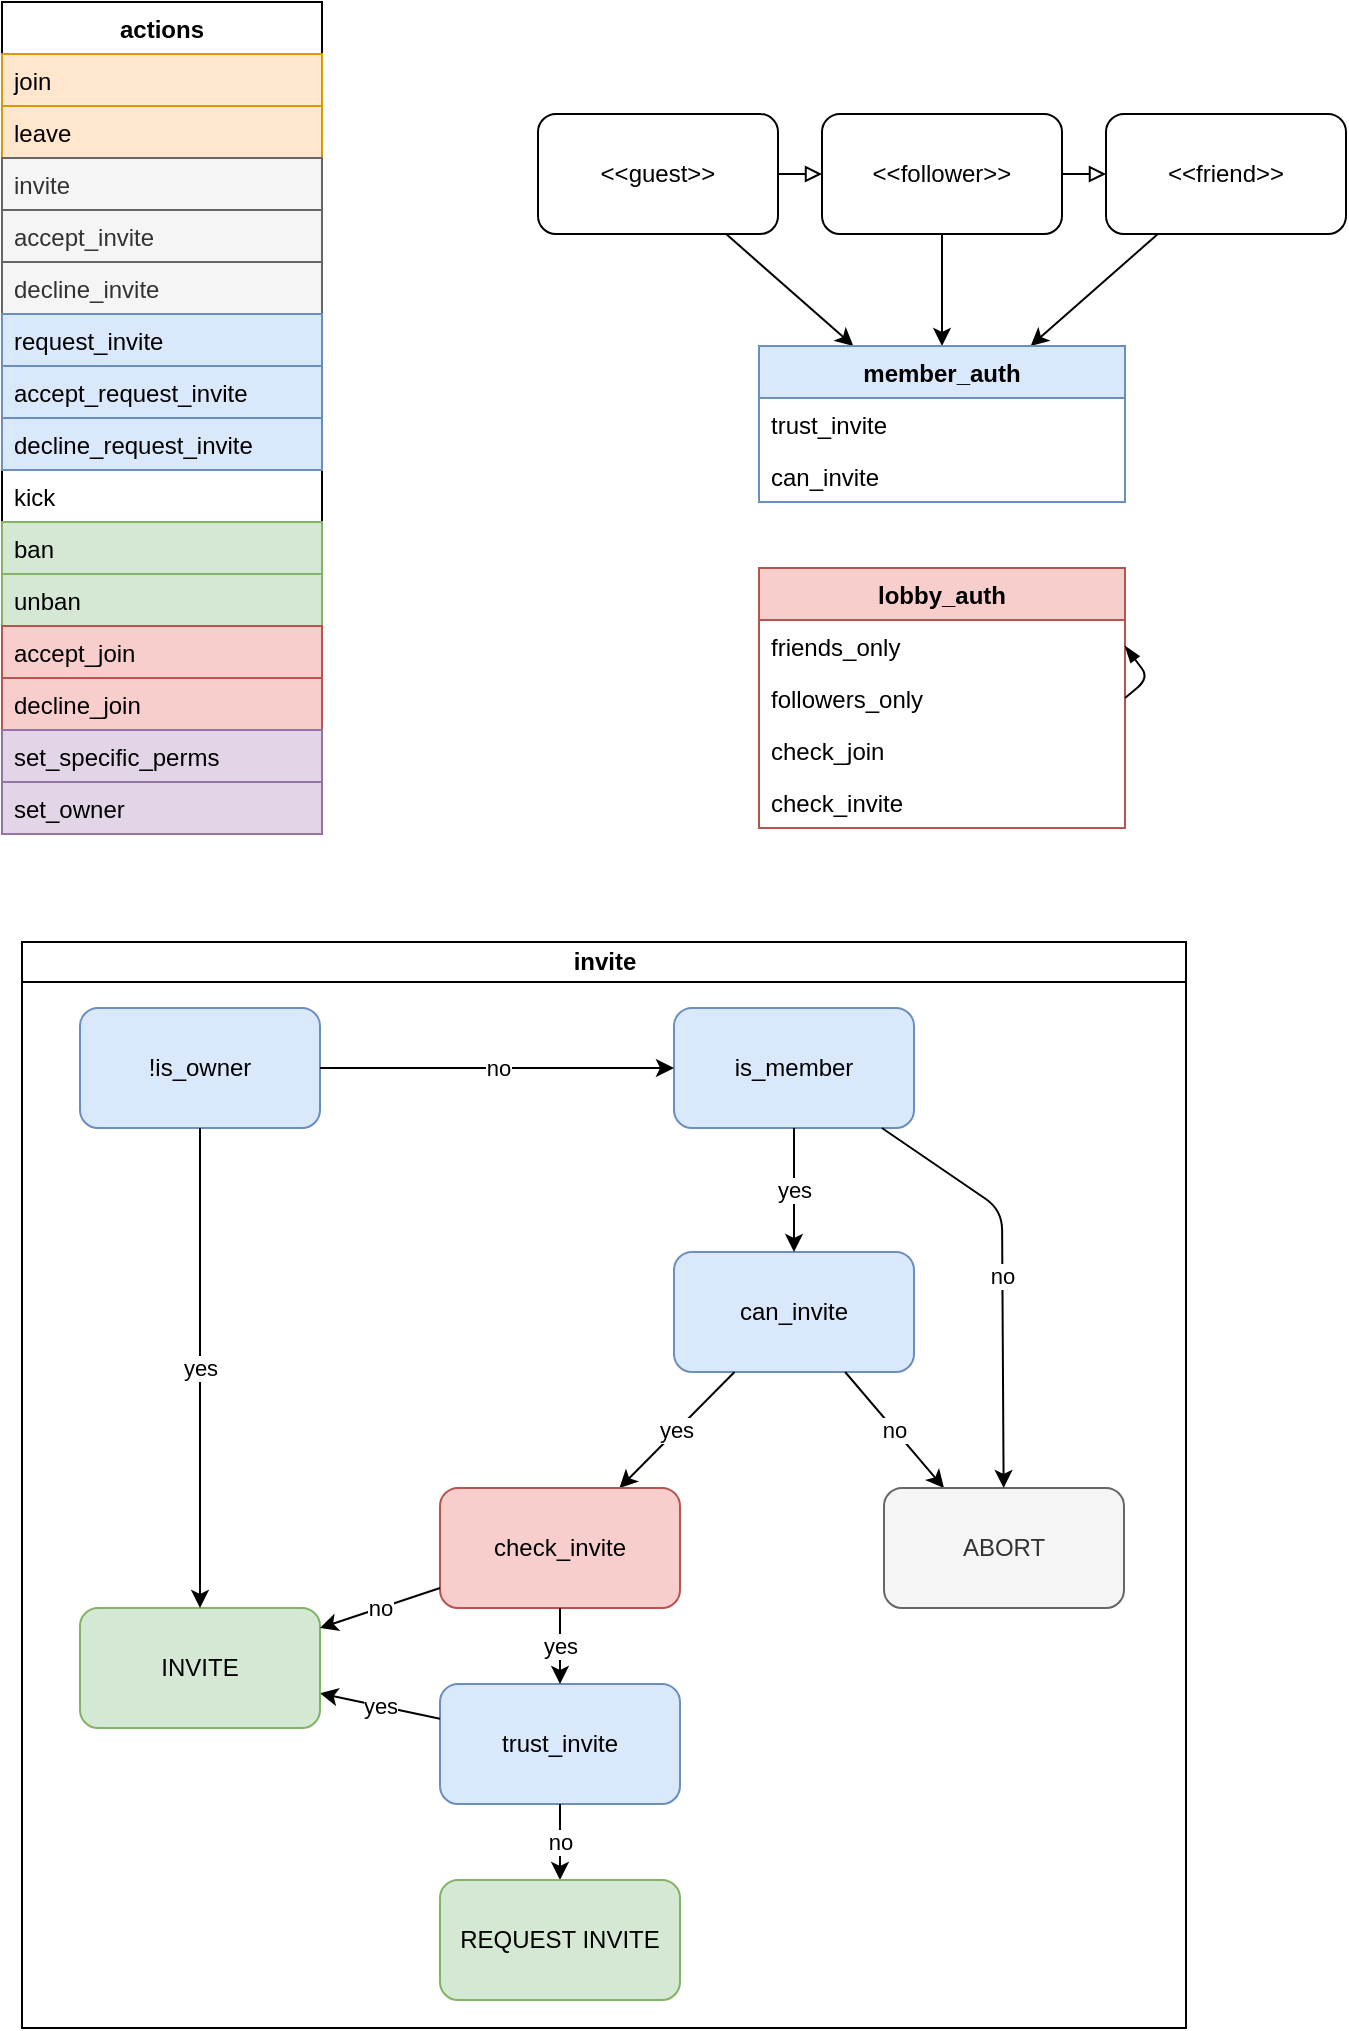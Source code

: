<mxfile version="12.9.13" type="device"><diagram id="odDYBLWX8v9IzZ_abZ4O" name="Page-1"><mxGraphModel dx="1410" dy="219" grid="0" gridSize="10" guides="1" tooltips="1" connect="1" arrows="1" fold="1" page="0" pageScale="1" pageWidth="827" pageHeight="1169" math="0" shadow="0"><root><mxCell id="0"/><mxCell id="1" parent="0"/><mxCell id="bFG_KY-hGPT-Gh9ULzPn-27" value="&amp;lt;&amp;lt;guest&amp;gt;&amp;gt;" style="rounded=1;whiteSpace=wrap;html=1;" parent="1" vertex="1"><mxGeometry x="1" y="530" width="120" height="60" as="geometry"/></mxCell><mxCell id="bFG_KY-hGPT-Gh9ULzPn-28" value="&amp;lt;&amp;lt;follower&amp;gt;&amp;gt;" style="rounded=1;whiteSpace=wrap;html=1;" parent="1" vertex="1"><mxGeometry x="143" y="530" width="120" height="60" as="geometry"/></mxCell><mxCell id="bFG_KY-hGPT-Gh9ULzPn-29" value="&amp;lt;&amp;lt;friend&amp;gt;&amp;gt;" style="rounded=1;whiteSpace=wrap;html=1;" parent="1" vertex="1"><mxGeometry x="285" y="530" width="120" height="60" as="geometry"/></mxCell><mxCell id="bFG_KY-hGPT-Gh9ULzPn-30" value="" style="endArrow=classic;html=1;" parent="1" source="bFG_KY-hGPT-Gh9ULzPn-27" target="EuxPJ1tlGM-MT0Ld6GmY-16" edge="1"><mxGeometry width="50" height="50" relative="1" as="geometry"><mxPoint x="-108" y="549" as="sourcePoint"/><mxPoint x="108" y="635.571" as="targetPoint"/></mxGeometry></mxCell><mxCell id="bFG_KY-hGPT-Gh9ULzPn-31" value="" style="endArrow=classic;html=1;" parent="1" source="bFG_KY-hGPT-Gh9ULzPn-28" target="EuxPJ1tlGM-MT0Ld6GmY-16" edge="1"><mxGeometry width="50" height="50" relative="1" as="geometry"><mxPoint x="23.538" y="514" as="sourcePoint"/><mxPoint x="188" y="604" as="targetPoint"/></mxGeometry></mxCell><mxCell id="bFG_KY-hGPT-Gh9ULzPn-32" value="" style="endArrow=classic;html=1;" parent="1" source="bFG_KY-hGPT-Gh9ULzPn-29" target="EuxPJ1tlGM-MT0Ld6GmY-16" edge="1"><mxGeometry width="50" height="50" relative="1" as="geometry"><mxPoint x="198" y="514" as="sourcePoint"/><mxPoint x="268" y="634.423" as="targetPoint"/></mxGeometry></mxCell><mxCell id="OXByqmJLkaGgMmOQkuPu-1" value="" style="endArrow=block;html=1;endFill=0;" parent="1" source="bFG_KY-hGPT-Gh9ULzPn-27" target="bFG_KY-hGPT-Gh9ULzPn-28" edge="1"><mxGeometry width="50" height="50" relative="1" as="geometry"><mxPoint x="128" y="505" as="sourcePoint"/><mxPoint x="122" y="475" as="targetPoint"/></mxGeometry></mxCell><mxCell id="OXByqmJLkaGgMmOQkuPu-2" value="" style="endArrow=block;html=1;endFill=0;" parent="1" source="bFG_KY-hGPT-Gh9ULzPn-28" target="bFG_KY-hGPT-Gh9ULzPn-29" edge="1"><mxGeometry width="50" height="50" relative="1" as="geometry"><mxPoint x="247" y="474" as="sourcePoint"/><mxPoint x="131" y="570" as="targetPoint"/></mxGeometry></mxCell><mxCell id="EuxPJ1tlGM-MT0Ld6GmY-24" value="actions" style="swimlane;fontStyle=1;align=center;verticalAlign=top;childLayout=stackLayout;horizontal=1;startSize=26;horizontalStack=0;resizeParent=1;resizeParentMax=0;resizeLast=0;collapsible=1;marginBottom=0;" parent="1" vertex="1"><mxGeometry x="-267" y="474" width="160" height="416" as="geometry"/></mxCell><mxCell id="EuxPJ1tlGM-MT0Ld6GmY-25" value="join" style="text;strokeColor=#d79b00;fillColor=#ffe6cc;align=left;verticalAlign=top;spacingLeft=4;spacingRight=4;overflow=hidden;rotatable=0;points=[[0,0.5],[1,0.5]];portConstraint=eastwest;" parent="EuxPJ1tlGM-MT0Ld6GmY-24" vertex="1"><mxGeometry y="26" width="160" height="26" as="geometry"/></mxCell><mxCell id="EuxPJ1tlGM-MT0Ld6GmY-26" value="leave" style="text;strokeColor=#d79b00;fillColor=#ffe6cc;align=left;verticalAlign=top;spacingLeft=4;spacingRight=4;overflow=hidden;rotatable=0;points=[[0,0.5],[1,0.5]];portConstraint=eastwest;" parent="EuxPJ1tlGM-MT0Ld6GmY-24" vertex="1"><mxGeometry y="52" width="160" height="26" as="geometry"/></mxCell><mxCell id="EuxPJ1tlGM-MT0Ld6GmY-27" value="invite" style="text;strokeColor=#666666;fillColor=#f5f5f5;align=left;verticalAlign=top;spacingLeft=4;spacingRight=4;overflow=hidden;rotatable=0;points=[[0,0.5],[1,0.5]];portConstraint=eastwest;fontColor=#333333;" parent="EuxPJ1tlGM-MT0Ld6GmY-24" vertex="1"><mxGeometry y="78" width="160" height="26" as="geometry"/></mxCell><mxCell id="EuxPJ1tlGM-MT0Ld6GmY-28" value="accept_invite" style="text;strokeColor=#666666;fillColor=#f5f5f5;align=left;verticalAlign=top;spacingLeft=4;spacingRight=4;overflow=hidden;rotatable=0;points=[[0,0.5],[1,0.5]];portConstraint=eastwest;fontColor=#333333;" parent="EuxPJ1tlGM-MT0Ld6GmY-24" vertex="1"><mxGeometry y="104" width="160" height="26" as="geometry"/></mxCell><mxCell id="EuxPJ1tlGM-MT0Ld6GmY-29" value="decline_invite" style="text;strokeColor=#666666;fillColor=#f5f5f5;align=left;verticalAlign=top;spacingLeft=4;spacingRight=4;overflow=hidden;rotatable=0;points=[[0,0.5],[1,0.5]];portConstraint=eastwest;fontColor=#333333;" parent="EuxPJ1tlGM-MT0Ld6GmY-24" vertex="1"><mxGeometry y="130" width="160" height="26" as="geometry"/></mxCell><mxCell id="94M2oyKm3MmtjniDAz3T-18" value="request_invite" style="text;strokeColor=#6c8ebf;fillColor=#dae8fc;align=left;verticalAlign=top;spacingLeft=4;spacingRight=4;overflow=hidden;rotatable=0;points=[[0,0.5],[1,0.5]];portConstraint=eastwest;" vertex="1" parent="EuxPJ1tlGM-MT0Ld6GmY-24"><mxGeometry y="156" width="160" height="26" as="geometry"/></mxCell><mxCell id="94M2oyKm3MmtjniDAz3T-19" value="accept_request_invite" style="text;strokeColor=#6c8ebf;fillColor=#dae8fc;align=left;verticalAlign=top;spacingLeft=4;spacingRight=4;overflow=hidden;rotatable=0;points=[[0,0.5],[1,0.5]];portConstraint=eastwest;" vertex="1" parent="EuxPJ1tlGM-MT0Ld6GmY-24"><mxGeometry y="182" width="160" height="26" as="geometry"/></mxCell><mxCell id="94M2oyKm3MmtjniDAz3T-20" value="decline_request_invite" style="text;strokeColor=#6c8ebf;fillColor=#dae8fc;align=left;verticalAlign=top;spacingLeft=4;spacingRight=4;overflow=hidden;rotatable=0;points=[[0,0.5],[1,0.5]];portConstraint=eastwest;" vertex="1" parent="EuxPJ1tlGM-MT0Ld6GmY-24"><mxGeometry y="208" width="160" height="26" as="geometry"/></mxCell><mxCell id="EuxPJ1tlGM-MT0Ld6GmY-30" value="kick" style="text;strokeColor=none;fillColor=none;align=left;verticalAlign=top;spacingLeft=4;spacingRight=4;overflow=hidden;rotatable=0;points=[[0,0.5],[1,0.5]];portConstraint=eastwest;" parent="EuxPJ1tlGM-MT0Ld6GmY-24" vertex="1"><mxGeometry y="234" width="160" height="26" as="geometry"/></mxCell><mxCell id="EuxPJ1tlGM-MT0Ld6GmY-31" value="ban" style="text;strokeColor=#82b366;fillColor=#d5e8d4;align=left;verticalAlign=top;spacingLeft=4;spacingRight=4;overflow=hidden;rotatable=0;points=[[0,0.5],[1,0.5]];portConstraint=eastwest;" parent="EuxPJ1tlGM-MT0Ld6GmY-24" vertex="1"><mxGeometry y="260" width="160" height="26" as="geometry"/></mxCell><mxCell id="EuxPJ1tlGM-MT0Ld6GmY-32" value="unban" style="text;strokeColor=#82b366;fillColor=#d5e8d4;align=left;verticalAlign=top;spacingLeft=4;spacingRight=4;overflow=hidden;rotatable=0;points=[[0,0.5],[1,0.5]];portConstraint=eastwest;" parent="EuxPJ1tlGM-MT0Ld6GmY-24" vertex="1"><mxGeometry y="286" width="160" height="26" as="geometry"/></mxCell><mxCell id="EuxPJ1tlGM-MT0Ld6GmY-33" value="accept_join" style="text;strokeColor=#b85450;fillColor=#f8cecc;align=left;verticalAlign=top;spacingLeft=4;spacingRight=4;overflow=hidden;rotatable=0;points=[[0,0.5],[1,0.5]];portConstraint=eastwest;" parent="EuxPJ1tlGM-MT0Ld6GmY-24" vertex="1"><mxGeometry y="312" width="160" height="26" as="geometry"/></mxCell><mxCell id="EuxPJ1tlGM-MT0Ld6GmY-34" value="decline_join" style="text;strokeColor=#b85450;fillColor=#f8cecc;align=left;verticalAlign=top;spacingLeft=4;spacingRight=4;overflow=hidden;rotatable=0;points=[[0,0.5],[1,0.5]];portConstraint=eastwest;" parent="EuxPJ1tlGM-MT0Ld6GmY-24" vertex="1"><mxGeometry y="338" width="160" height="26" as="geometry"/></mxCell><mxCell id="94M2oyKm3MmtjniDAz3T-15" value="set_specific_perms" style="text;strokeColor=#9673a6;fillColor=#e1d5e7;align=left;verticalAlign=top;spacingLeft=4;spacingRight=4;overflow=hidden;rotatable=0;points=[[0,0.5],[1,0.5]];portConstraint=eastwest;" vertex="1" parent="EuxPJ1tlGM-MT0Ld6GmY-24"><mxGeometry y="364" width="160" height="26" as="geometry"/></mxCell><mxCell id="94M2oyKm3MmtjniDAz3T-21" value="set_owner" style="text;strokeColor=#9673a6;fillColor=#e1d5e7;align=left;verticalAlign=top;spacingLeft=4;spacingRight=4;overflow=hidden;rotatable=0;points=[[0,0.5],[1,0.5]];portConstraint=eastwest;" vertex="1" parent="EuxPJ1tlGM-MT0Ld6GmY-24"><mxGeometry y="390" width="160" height="26" as="geometry"/></mxCell><mxCell id="EuxPJ1tlGM-MT0Ld6GmY-16" value="member_auth" style="swimlane;fontStyle=1;align=center;verticalAlign=top;childLayout=stackLayout;horizontal=1;startSize=26;horizontalStack=0;resizeParent=1;resizeParentMax=0;resizeLast=0;collapsible=1;marginBottom=0;fillColor=#dae8fc;strokeColor=#6c8ebf;" parent="1" vertex="1"><mxGeometry x="111.5" y="646" width="183" height="78" as="geometry"/></mxCell><mxCell id="EuxPJ1tlGM-MT0Ld6GmY-19" value="" style="edgeStyle=none;rounded=1;orthogonalLoop=1;jettySize=auto;html=1;endArrow=blockThin;endFill=1;" parent="EuxPJ1tlGM-MT0Ld6GmY-16" edge="1"><mxGeometry relative="1" as="geometry"><mxPoint x="91.5" y="52" as="sourcePoint"/><mxPoint x="91.5" y="52" as="targetPoint"/></mxGeometry></mxCell><mxCell id="EuxPJ1tlGM-MT0Ld6GmY-23" value="trust_invite" style="text;strokeColor=none;fillColor=none;align=left;verticalAlign=top;spacingLeft=4;spacingRight=4;overflow=hidden;rotatable=0;points=[[0,0.5],[1,0.5]];portConstraint=eastwest;" parent="EuxPJ1tlGM-MT0Ld6GmY-16" vertex="1"><mxGeometry y="26" width="183" height="26" as="geometry"/></mxCell><mxCell id="fmVR1TH9wBBCXYurhyVc-1" value="can_invite" style="text;strokeColor=none;fillColor=none;align=left;verticalAlign=top;spacingLeft=4;spacingRight=4;overflow=hidden;rotatable=0;points=[[0,0.5],[1,0.5]];portConstraint=eastwest;" parent="EuxPJ1tlGM-MT0Ld6GmY-16" vertex="1"><mxGeometry y="52" width="183" height="26" as="geometry"/></mxCell><mxCell id="HrsVtSaJy5qnkHQuRTk--31" value="lobby_auth" style="swimlane;fontStyle=1;align=center;verticalAlign=top;childLayout=stackLayout;horizontal=1;startSize=26;horizontalStack=0;resizeParent=1;resizeParentMax=0;resizeLast=0;collapsible=1;marginBottom=0;fillColor=#f8cecc;strokeColor=#b85450;" parent="1" vertex="1"><mxGeometry x="111.5" y="757" width="183" height="130" as="geometry"/></mxCell><mxCell id="HrsVtSaJy5qnkHQuRTk--32" style="rounded=1;orthogonalLoop=1;jettySize=auto;html=1;exitX=1;exitY=0.5;exitDx=0;exitDy=0;entryX=1;entryY=0.5;entryDx=0;entryDy=0;endArrow=none;endFill=0;startArrow=blockThin;startFill=1;" parent="HrsVtSaJy5qnkHQuRTk--31" source="HrsVtSaJy5qnkHQuRTk--33" target="HrsVtSaJy5qnkHQuRTk--35" edge="1"><mxGeometry relative="1" as="geometry"><Array as="points"><mxPoint x="195" y="55"/></Array></mxGeometry></mxCell><mxCell id="HrsVtSaJy5qnkHQuRTk--33" value="friends_only" style="text;strokeColor=none;fillColor=none;align=left;verticalAlign=top;spacingLeft=4;spacingRight=4;overflow=hidden;rotatable=0;points=[[0,0.5],[1,0.5]];portConstraint=eastwest;" parent="HrsVtSaJy5qnkHQuRTk--31" vertex="1"><mxGeometry y="26" width="183" height="26" as="geometry"/></mxCell><mxCell id="HrsVtSaJy5qnkHQuRTk--34" value="" style="edgeStyle=none;rounded=1;orthogonalLoop=1;jettySize=auto;html=1;endArrow=blockThin;endFill=1;" parent="HrsVtSaJy5qnkHQuRTk--31" source="HrsVtSaJy5qnkHQuRTk--35" target="HrsVtSaJy5qnkHQuRTk--36" edge="1"><mxGeometry relative="1" as="geometry"/></mxCell><mxCell id="HrsVtSaJy5qnkHQuRTk--35" value="followers_only" style="text;strokeColor=none;fillColor=none;align=left;verticalAlign=top;spacingLeft=4;spacingRight=4;overflow=hidden;rotatable=0;points=[[0,0.5],[1,0.5]];portConstraint=eastwest;" parent="HrsVtSaJy5qnkHQuRTk--31" vertex="1"><mxGeometry y="52" width="183" height="26" as="geometry"/></mxCell><mxCell id="HrsVtSaJy5qnkHQuRTk--36" value="check_join" style="text;strokeColor=none;fillColor=none;align=left;verticalAlign=top;spacingLeft=4;spacingRight=4;overflow=hidden;rotatable=0;points=[[0,0.5],[1,0.5]];portConstraint=eastwest;" parent="HrsVtSaJy5qnkHQuRTk--31" vertex="1"><mxGeometry y="78" width="183" height="26" as="geometry"/></mxCell><mxCell id="peSvNKoVlFnEPIyV3YPy-1" value="check_invite" style="text;strokeColor=none;fillColor=none;align=left;verticalAlign=top;spacingLeft=4;spacingRight=4;overflow=hidden;rotatable=0;points=[[0,0.5],[1,0.5]];portConstraint=eastwest;" parent="HrsVtSaJy5qnkHQuRTk--31" vertex="1"><mxGeometry y="104" width="183" height="26" as="geometry"/></mxCell><mxCell id="94M2oyKm3MmtjniDAz3T-1" value="invite" style="swimlane;html=1;startSize=20;horizontal=1;containerType=tree;" vertex="1" parent="1"><mxGeometry x="-257" y="944" width="582" height="543" as="geometry"/></mxCell><mxCell id="bFG_KY-hGPT-Gh9ULzPn-4" value="can_invite" style="rounded=1;whiteSpace=wrap;html=1;fillColor=#dae8fc;strokeColor=#6c8ebf;" parent="94M2oyKm3MmtjniDAz3T-1" vertex="1"><mxGeometry x="326" y="155" width="120" height="60" as="geometry"/></mxCell><mxCell id="bFG_KY-hGPT-Gh9ULzPn-5" value="no" style="endArrow=classic;html=1;entryX=0.25;entryY=0;entryDx=0;entryDy=0;" parent="94M2oyKm3MmtjniDAz3T-1" source="bFG_KY-hGPT-Gh9ULzPn-4" target="bFG_KY-hGPT-Gh9ULzPn-8" edge="1"><mxGeometry width="50" height="50" relative="1" as="geometry"><mxPoint x="516" y="342" as="sourcePoint"/><mxPoint x="443" y="361" as="targetPoint"/></mxGeometry></mxCell><mxCell id="bFG_KY-hGPT-Gh9ULzPn-6" value="yes" style="endArrow=classic;html=1;" parent="94M2oyKm3MmtjniDAz3T-1" source="bFG_KY-hGPT-Gh9ULzPn-4" target="bFG_KY-hGPT-Gh9ULzPn-24" edge="1"><mxGeometry width="50" height="50" relative="1" as="geometry"><mxPoint x="99" y="356" as="sourcePoint"/><mxPoint x="315" y="286" as="targetPoint"/></mxGeometry></mxCell><mxCell id="bFG_KY-hGPT-Gh9ULzPn-8" value="ABORT" style="rounded=1;whiteSpace=wrap;html=1;fillColor=#f5f5f5;strokeColor=#666666;fontColor=#333333;" parent="94M2oyKm3MmtjniDAz3T-1" vertex="1"><mxGeometry x="431" y="273" width="120" height="60" as="geometry"/></mxCell><mxCell id="bFG_KY-hGPT-Gh9ULzPn-11" value="trust_invite" style="rounded=1;whiteSpace=wrap;html=1;fillColor=#dae8fc;strokeColor=#6c8ebf;" parent="94M2oyKm3MmtjniDAz3T-1" vertex="1"><mxGeometry x="209" y="371" width="120" height="60" as="geometry"/></mxCell><mxCell id="bFG_KY-hGPT-Gh9ULzPn-12" value="no" style="endArrow=classic;html=1;" parent="94M2oyKm3MmtjniDAz3T-1" source="bFG_KY-hGPT-Gh9ULzPn-11" target="bFG_KY-hGPT-Gh9ULzPn-20" edge="1"><mxGeometry width="50" height="50" relative="1" as="geometry"><mxPoint x="407" y="452" as="sourcePoint"/><mxPoint x="323.122" y="469" as="targetPoint"/></mxGeometry></mxCell><mxCell id="bFG_KY-hGPT-Gh9ULzPn-13" value="yes" style="endArrow=classic;html=1;" parent="94M2oyKm3MmtjniDAz3T-1" source="bFG_KY-hGPT-Gh9ULzPn-11" target="bFG_KY-hGPT-Gh9ULzPn-14" edge="1"><mxGeometry width="50" height="50" relative="1" as="geometry"><mxPoint x="-10" y="466" as="sourcePoint"/><mxPoint x="181" y="466" as="targetPoint"/></mxGeometry></mxCell><mxCell id="bFG_KY-hGPT-Gh9ULzPn-14" value="INVITE" style="rounded=1;whiteSpace=wrap;html=1;fillColor=#d5e8d4;strokeColor=#82b366;" parent="94M2oyKm3MmtjniDAz3T-1" vertex="1"><mxGeometry x="29" y="333" width="120" height="60" as="geometry"/></mxCell><mxCell id="bFG_KY-hGPT-Gh9ULzPn-20" value="REQUEST INVITE" style="rounded=1;whiteSpace=wrap;html=1;fillColor=#d5e8d4;strokeColor=#82b366;" parent="94M2oyKm3MmtjniDAz3T-1" vertex="1"><mxGeometry x="209" y="469" width="120" height="60" as="geometry"/></mxCell><mxCell id="bFG_KY-hGPT-Gh9ULzPn-24" value="check_invite" style="rounded=1;whiteSpace=wrap;html=1;fillColor=#f8cecc;strokeColor=#b85450;" parent="94M2oyKm3MmtjniDAz3T-1" vertex="1"><mxGeometry x="209" y="273" width="120" height="60" as="geometry"/></mxCell><mxCell id="bFG_KY-hGPT-Gh9ULzPn-25" value="no" style="endArrow=classic;html=1;" parent="94M2oyKm3MmtjniDAz3T-1" source="bFG_KY-hGPT-Gh9ULzPn-24" target="bFG_KY-hGPT-Gh9ULzPn-14" edge="1"><mxGeometry width="50" height="50" relative="1" as="geometry"><mxPoint x="376" y="330" as="sourcePoint"/><mxPoint x="148" y="311" as="targetPoint"/></mxGeometry></mxCell><mxCell id="bFG_KY-hGPT-Gh9ULzPn-26" value="yes" style="endArrow=classic;html=1;" parent="94M2oyKm3MmtjniDAz3T-1" source="bFG_KY-hGPT-Gh9ULzPn-24" target="bFG_KY-hGPT-Gh9ULzPn-11" edge="1"><mxGeometry width="50" height="50" relative="1" as="geometry"><mxPoint x="-41" y="344" as="sourcePoint"/><mxPoint x="150" y="344" as="targetPoint"/></mxGeometry></mxCell><mxCell id="94M2oyKm3MmtjniDAz3T-9" value="!is_owner" style="rounded=1;whiteSpace=wrap;html=1;fillColor=#dae8fc;strokeColor=#6c8ebf;" vertex="1" parent="94M2oyKm3MmtjniDAz3T-1"><mxGeometry x="29" y="33" width="120" height="60" as="geometry"/></mxCell><mxCell id="94M2oyKm3MmtjniDAz3T-10" value="yes" style="endArrow=classic;html=1;" edge="1" parent="94M2oyKm3MmtjniDAz3T-1" source="94M2oyKm3MmtjniDAz3T-9" target="bFG_KY-hGPT-Gh9ULzPn-14"><mxGeometry width="50" height="50" relative="1" as="geometry"><mxPoint x="193.504" y="107" as="sourcePoint"/><mxPoint x="135.996" y="165" as="targetPoint"/></mxGeometry></mxCell><mxCell id="94M2oyKm3MmtjniDAz3T-12" value="is_member" style="rounded=1;whiteSpace=wrap;html=1;fillColor=#dae8fc;strokeColor=#6c8ebf;" vertex="1" parent="94M2oyKm3MmtjniDAz3T-1"><mxGeometry x="326" y="33" width="120" height="60" as="geometry"/></mxCell><mxCell id="94M2oyKm3MmtjniDAz3T-11" value="no" style="endArrow=classic;html=1;" edge="1" parent="94M2oyKm3MmtjniDAz3T-1" source="94M2oyKm3MmtjniDAz3T-9" target="94M2oyKm3MmtjniDAz3T-12"><mxGeometry width="50" height="50" relative="1" as="geometry"><mxPoint x="239.469" y="83" as="sourcePoint"/><mxPoint x="378" y="95" as="targetPoint"/></mxGeometry></mxCell><mxCell id="94M2oyKm3MmtjniDAz3T-13" value="yes" style="endArrow=classic;html=1;fontStyle=0" edge="1" parent="94M2oyKm3MmtjniDAz3T-1" source="94M2oyKm3MmtjniDAz3T-12" target="bFG_KY-hGPT-Gh9ULzPn-4"><mxGeometry width="50" height="50" relative="1" as="geometry"><mxPoint x="99" y="103" as="sourcePoint"/><mxPoint x="99" y="343" as="targetPoint"/></mxGeometry></mxCell><mxCell id="94M2oyKm3MmtjniDAz3T-14" value="no" style="endArrow=classic;html=1;" edge="1" parent="94M2oyKm3MmtjniDAz3T-1" source="94M2oyKm3MmtjniDAz3T-12" target="bFG_KY-hGPT-Gh9ULzPn-8"><mxGeometry width="50" height="50" relative="1" as="geometry"><mxPoint x="396" y="103" as="sourcePoint"/><mxPoint x="396" y="165" as="targetPoint"/><Array as="points"><mxPoint x="490" y="134"/></Array></mxGeometry></mxCell></root></mxGraphModel></diagram></mxfile>